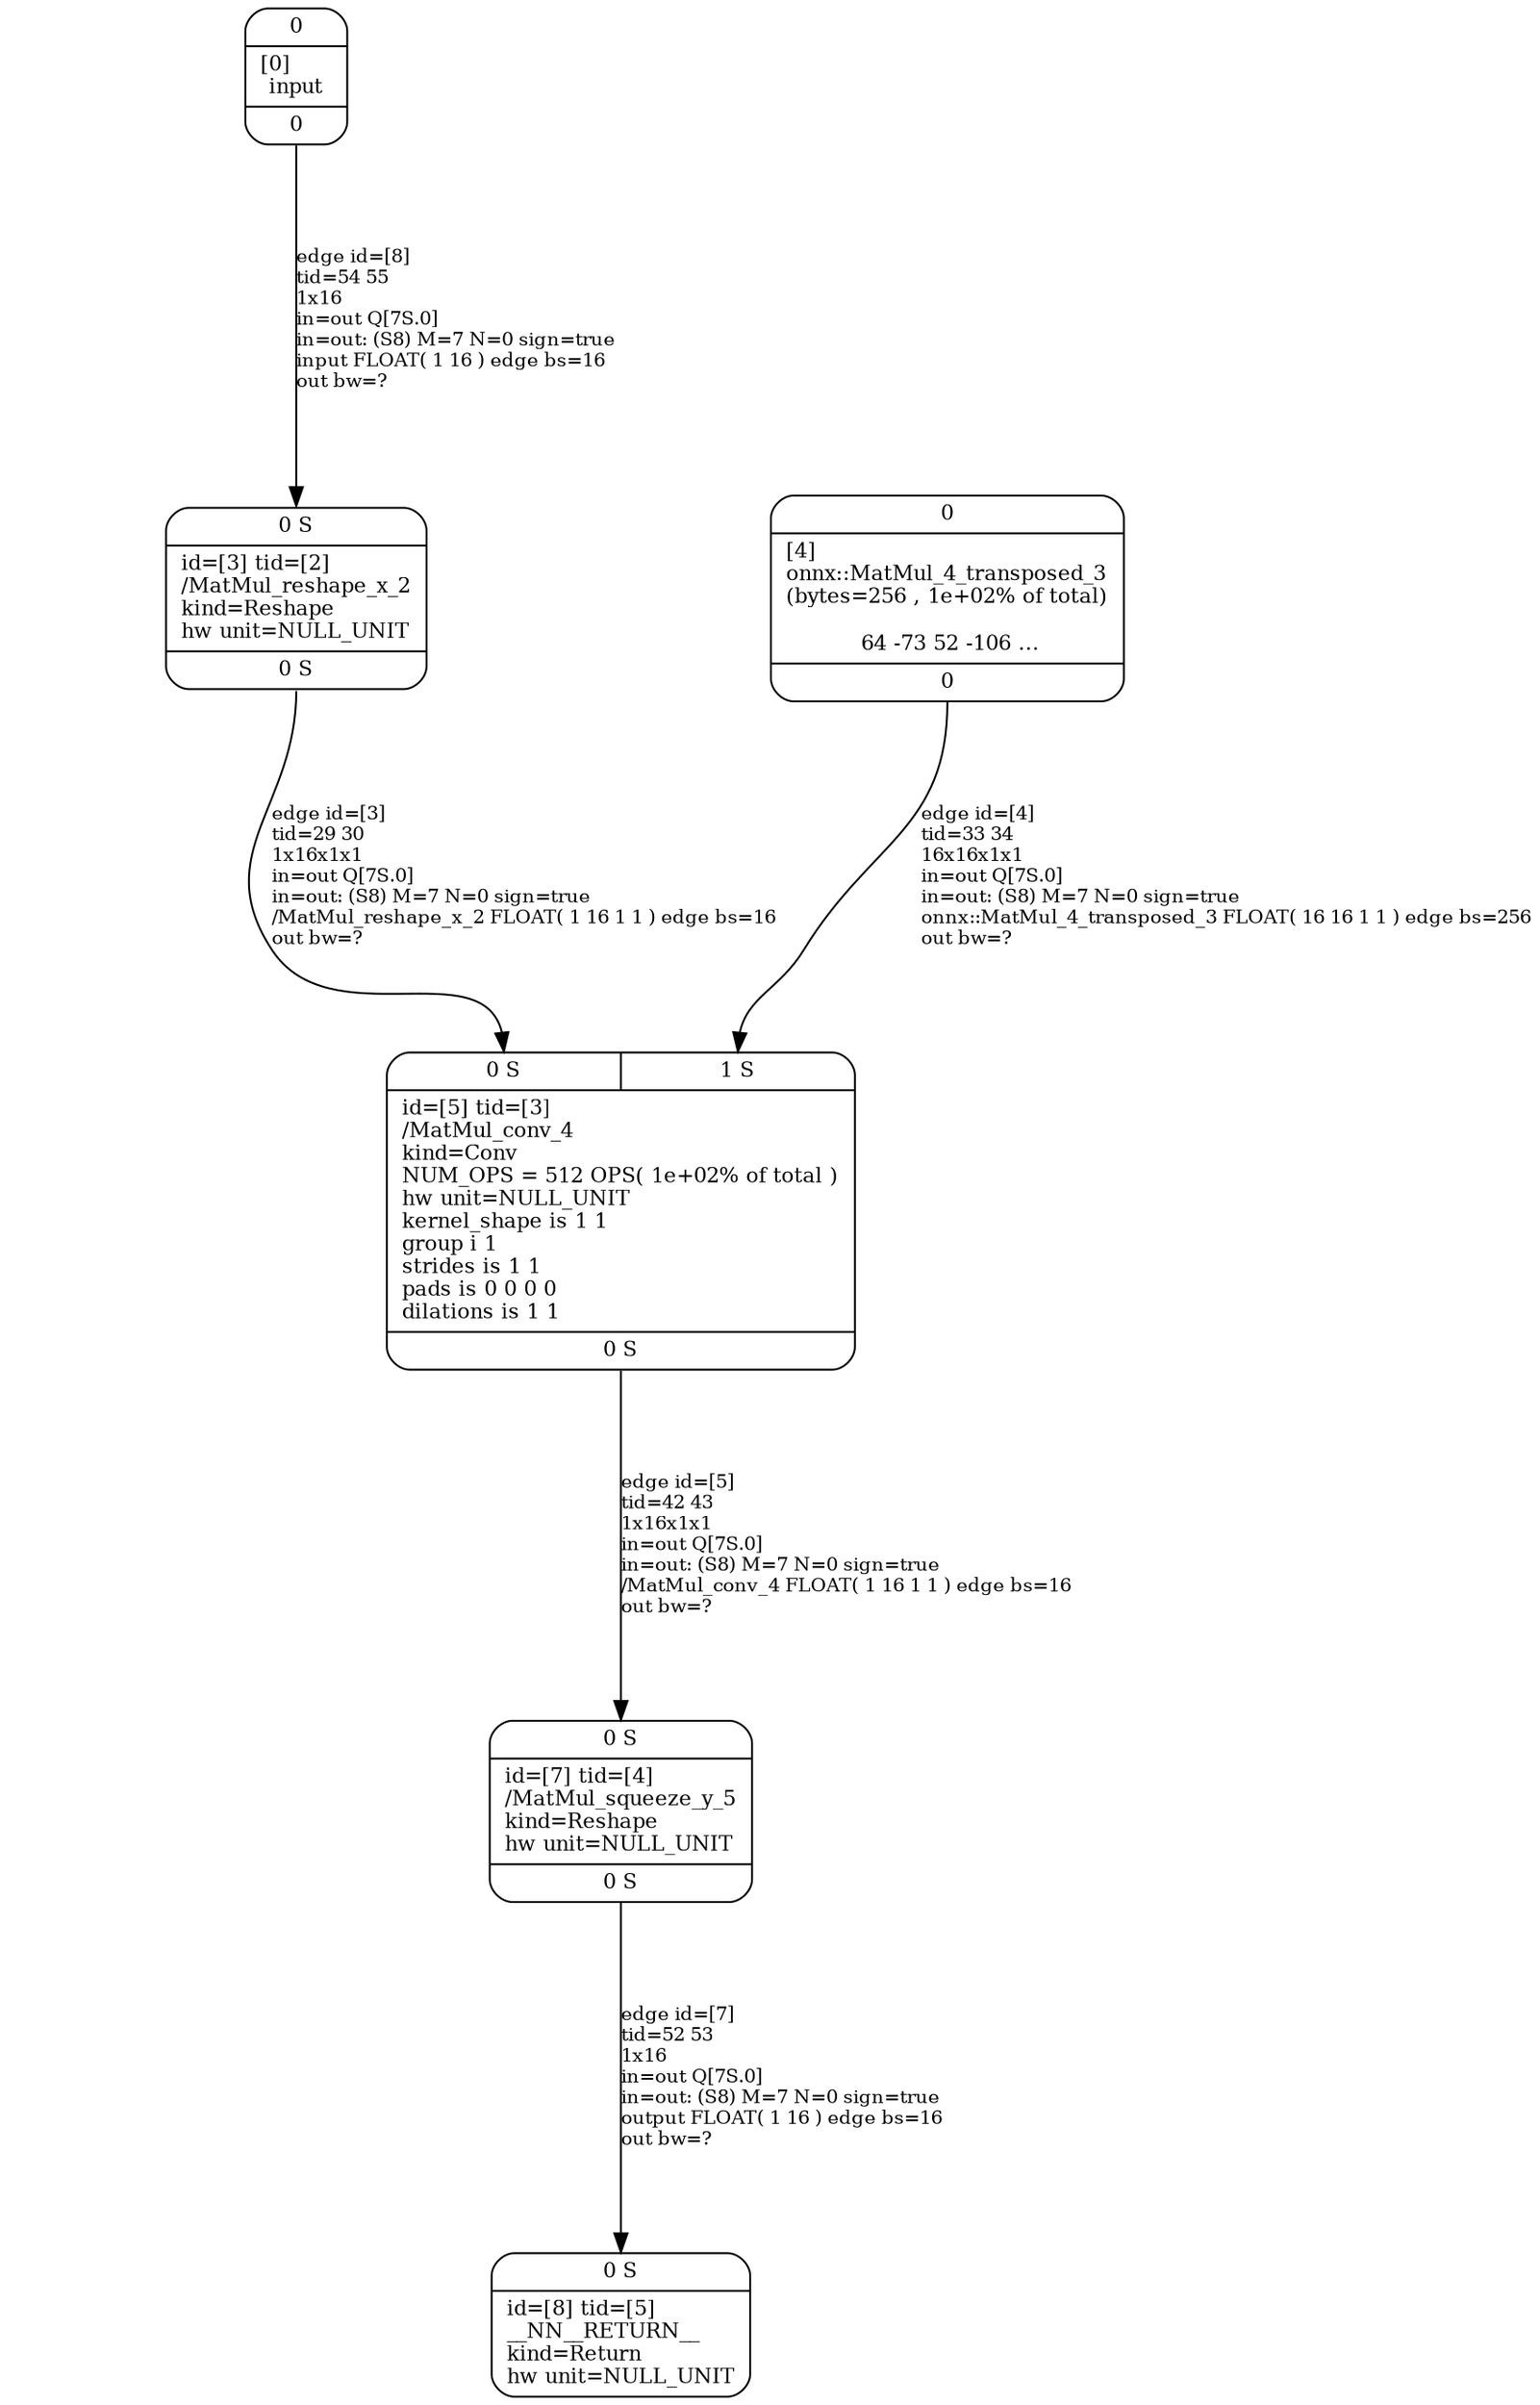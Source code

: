 digraph G {
graph [ fontsize=11 ];
node [ fontsize=11 ];
edge [ fontsize=10 ];
rankdir=BU
ranksep=1.5
nodesep=1
splines=spline
compound=true
Graphinfo [ label="" shape=plaintext, style=rounded, color=black, fontname="Arial-Bold" ];
"onnx::MatMul_4_transposed_3" [ label="{ { <i0> 0} |  [4]\lonnx::MatMul_4_transposed_3\l(bytes=256 , 1e+02% of total)\l\l 64 -73 52 -106 ... | { <o0> 0} }", shape=record, color=black, style=rounded  ] ;
input [ label="{ { <i0> 0} |  [0]\linput | { <o0> 0} }", shape=record, color=black, style=rounded  ] ;
"/MatMul_reshape_x_2" [ label="{ { < i0>  0 S } | id=[3] tid=[2]\l/MatMul_reshape_x_2\lkind=Reshape\lhw unit=NULL_UNIT\l | { < o0>  0 S } }", shape=record, color=black, style=rounded  ] ;
"/MatMul_conv_4" [ label="{ { < i0>  0 S  | < i1>  1 S } | id=[5] tid=[3]\l/MatMul_conv_4\lkind=Conv\lNUM_OPS = 512 OPS( 1e+02% of total )\lhw unit=NULL_UNIT\lkernel_shape is 1 1\lgroup i 1\lstrides is 1 1\lpads is 0 0 0 0\ldilations is 1 1\l | { < o0>  0 S } }", shape=record, color=black, style=rounded  ] ;
"/MatMul_squeeze_y_5" [ label="{ { < i0>  0 S } | id=[7] tid=[4]\l/MatMul_squeeze_y_5\lkind=Reshape\lhw unit=NULL_UNIT\l | { < o0>  0 S } }", shape=record, color=black, style=rounded  ] ;
__NN__RETURN__ [ label="{ { < i0>  0 S } | id=[8] tid=[5]\l__NN__RETURN__\lkind=Return\lhw unit=NULL_UNIT\l}", shape=record, color=black, style=rounded  ] ;
"/MatMul_reshape_x_2":o0:s->"/MatMul_conv_4":i0:n [ label="edge id=[3]\ltid=29 30\l1x16x1x1\lin=out Q[7S.0]\lin=out: (S8) M=7 N=0 sign=true\l/MatMul_reshape_x_2 FLOAT( 1 16 1 1 ) edge bs=16\lout bw=?\l" ]; 
"onnx::MatMul_4_transposed_3":o0:s->"/MatMul_conv_4":i1:n [ label="edge id=[4]\ltid=33 34\l16x16x1x1\lin=out Q[7S.0]\lin=out: (S8) M=7 N=0 sign=true\lonnx::MatMul_4_transposed_3 FLOAT( 16 16 1 1 ) edge bs=256\lout bw=?\l" ]; 
"/MatMul_conv_4":o0:s->"/MatMul_squeeze_y_5":i0:n [ label="edge id=[5]\ltid=42 43\l1x16x1x1\lin=out Q[7S.0]\lin=out: (S8) M=7 N=0 sign=true\l/MatMul_conv_4 FLOAT( 1 16 1 1 ) edge bs=16\lout bw=?\l" ]; 
"/MatMul_squeeze_y_5":o0:s->__NN__RETURN__:i0:n [ label="edge id=[7]\ltid=52 53\l1x16\lin=out Q[7S.0]\lin=out: (S8) M=7 N=0 sign=true\loutput FLOAT( 1 16 ) edge bs=16\lout bw=?\l" ]; 
input:o0:s->"/MatMul_reshape_x_2":i0:n [ label="edge id=[8]\ltid=54 55\l1x16\lin=out Q[7S.0]\lin=out: (S8) M=7 N=0 sign=true\linput FLOAT( 1 16 ) edge bs=16\lout bw=?\l" ]; 
}
